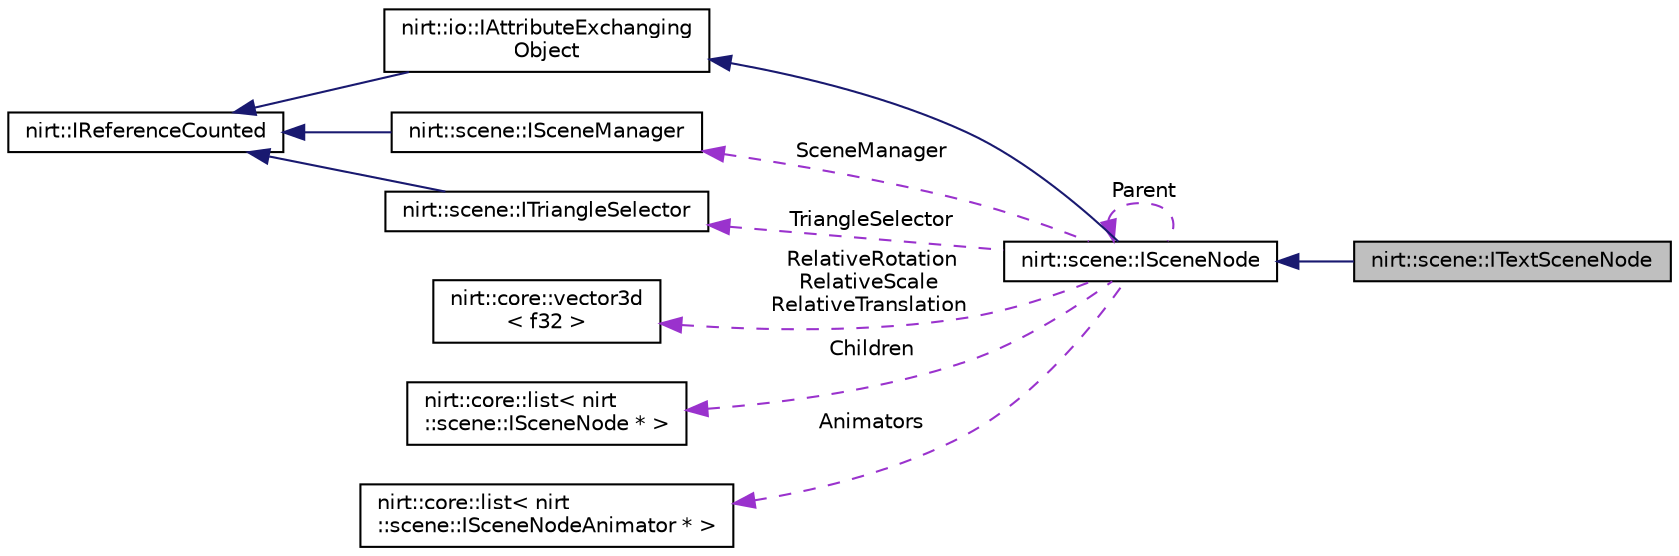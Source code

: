 digraph "nirt::scene::ITextSceneNode"
{
 // LATEX_PDF_SIZE
  edge [fontname="Helvetica",fontsize="10",labelfontname="Helvetica",labelfontsize="10"];
  node [fontname="Helvetica",fontsize="10",shape=record];
  rankdir="LR";
  Node1 [label="nirt::scene::ITextSceneNode",height=0.2,width=0.4,color="black", fillcolor="grey75", style="filled", fontcolor="black",tooltip="A scene node for displaying 2d text at a position in three dimensional space."];
  Node2 -> Node1 [dir="back",color="midnightblue",fontsize="10",style="solid",fontname="Helvetica"];
  Node2 [label="nirt::scene::ISceneNode",height=0.2,width=0.4,color="black", fillcolor="white", style="filled",URL="$classnirt_1_1scene_1_1ISceneNode.html",tooltip="Scene node interface."];
  Node3 -> Node2 [dir="back",color="midnightblue",fontsize="10",style="solid",fontname="Helvetica"];
  Node3 [label="nirt::io::IAttributeExchanging\lObject",height=0.2,width=0.4,color="black", fillcolor="white", style="filled",URL="$classnirt_1_1io_1_1IAttributeExchangingObject.html",tooltip="An object which is able to serialize and deserialize its attributes into an attributes object."];
  Node4 -> Node3 [dir="back",color="midnightblue",fontsize="10",style="solid",fontname="Helvetica"];
  Node4 [label="nirt::IReferenceCounted",height=0.2,width=0.4,color="black", fillcolor="white", style="filled",URL="$classnirt_1_1IReferenceCounted.html",tooltip="Base class of most objects of the Nirtcpp Engine."];
  Node5 -> Node2 [dir="back",color="darkorchid3",fontsize="10",style="dashed",label=" RelativeRotation\nRelativeScale\nRelativeTranslation" ,fontname="Helvetica"];
  Node5 [label="nirt::core::vector3d\l\< f32 \>",height=0.2,width=0.4,color="black", fillcolor="white", style="filled",URL="$classnirt_1_1core_1_1vector3d.html",tooltip=" "];
  Node2 -> Node2 [dir="back",color="darkorchid3",fontsize="10",style="dashed",label=" Parent" ,fontname="Helvetica"];
  Node6 -> Node2 [dir="back",color="darkorchid3",fontsize="10",style="dashed",label=" Children" ,fontname="Helvetica"];
  Node6 [label="nirt::core::list\< nirt\l::scene::ISceneNode * \>",height=0.2,width=0.4,color="black", fillcolor="white", style="filled",URL="$classnirt_1_1core_1_1list.html",tooltip=" "];
  Node7 -> Node2 [dir="back",color="darkorchid3",fontsize="10",style="dashed",label=" Animators" ,fontname="Helvetica"];
  Node7 [label="nirt::core::list\< nirt\l::scene::ISceneNodeAnimator * \>",height=0.2,width=0.4,color="black", fillcolor="white", style="filled",URL="$classnirt_1_1core_1_1list.html",tooltip=" "];
  Node8 -> Node2 [dir="back",color="darkorchid3",fontsize="10",style="dashed",label=" SceneManager" ,fontname="Helvetica"];
  Node8 [label="nirt::scene::ISceneManager",height=0.2,width=0.4,color="black", fillcolor="white", style="filled",URL="$classnirt_1_1scene_1_1ISceneManager.html",tooltip="The Scene Manager manages scene nodes, mesh resources, cameras and all the other stuff."];
  Node4 -> Node8 [dir="back",color="midnightblue",fontsize="10",style="solid",fontname="Helvetica"];
  Node9 -> Node2 [dir="back",color="darkorchid3",fontsize="10",style="dashed",label=" TriangleSelector" ,fontname="Helvetica"];
  Node9 [label="nirt::scene::ITriangleSelector",height=0.2,width=0.4,color="black", fillcolor="white", style="filled",URL="$classnirt_1_1scene_1_1ITriangleSelector.html",tooltip="Interface to return triangles with specific properties."];
  Node4 -> Node9 [dir="back",color="midnightblue",fontsize="10",style="solid",fontname="Helvetica"];
}
